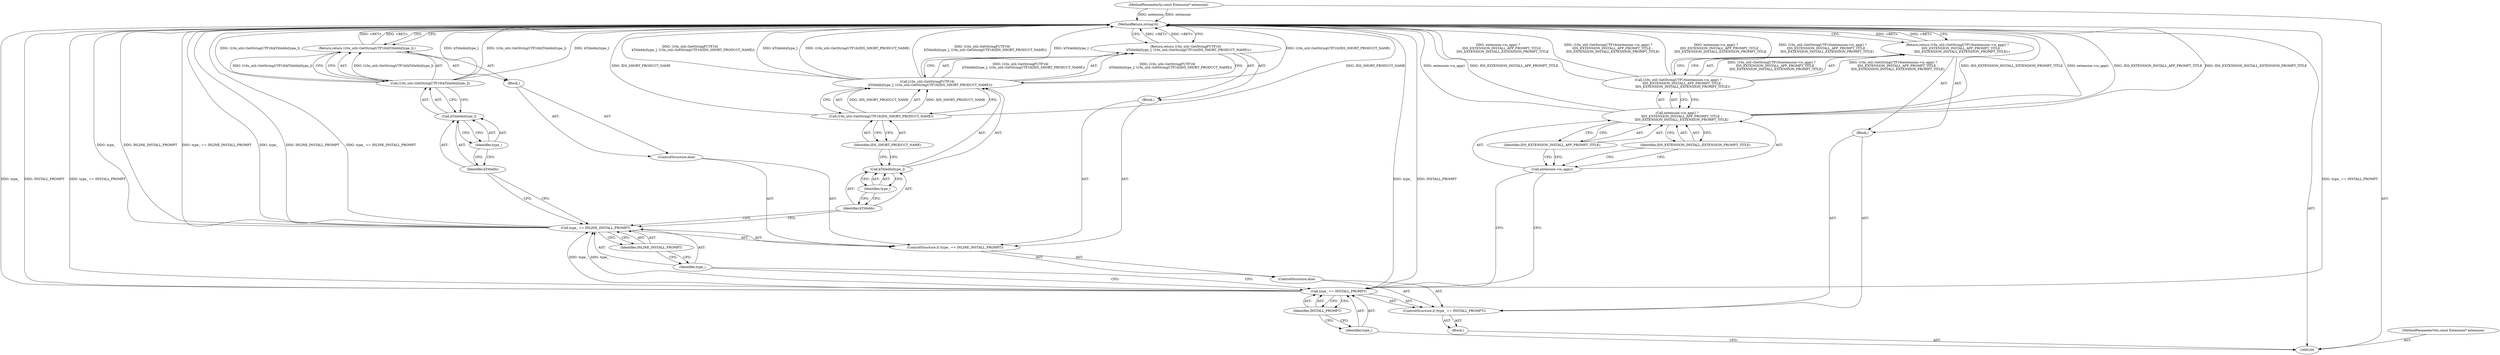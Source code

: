 digraph "1_Chrome_6b5f83842b5edb5d4bd6684b196b3630c6769731_1" {
"1000134" [label="(MethodReturn,string16)"];
"1000128" [label="(Block,)"];
"1000127" [label="(ControlStructure,else)"];
"1000130" [label="(Call,l10n_util::GetStringUTF16(kTitleIds[type_]))"];
"1000131" [label="(Call,kTitleIds[type_])"];
"1000132" [label="(Identifier,kTitleIds)"];
"1000133" [label="(Identifier,type_)"];
"1000129" [label="(Return,return l10n_util::GetStringUTF16(kTitleIds[type_]);)"];
"1000102" [label="(Block,)"];
"1000101" [label="(MethodParameterIn,const Extension* extension)"];
"1000168" [label="(MethodParameterOut,const Extension* extension)"];
"1000106" [label="(Identifier,INSTALL_PROMPT)"];
"1000103" [label="(ControlStructure,if (type_ == INSTALL_PROMPT))"];
"1000107" [label="(Block,)"];
"1000104" [label="(Call,type_ == INSTALL_PROMPT)"];
"1000105" [label="(Identifier,type_)"];
"1000109" [label="(Call,l10n_util::GetStringUTF16(extension->is_app() ?\n         IDS_EXTENSION_INSTALL_APP_PROMPT_TITLE :\n         IDS_EXTENSION_INSTALL_EXTENSION_PROMPT_TITLE))"];
"1000110" [label="(Call,extension->is_app() ?\n         IDS_EXTENSION_INSTALL_APP_PROMPT_TITLE :\n         IDS_EXTENSION_INSTALL_EXTENSION_PROMPT_TITLE)"];
"1000111" [label="(Call,extension->is_app())"];
"1000108" [label="(Return,return l10n_util::GetStringUTF16(extension->is_app() ?\n         IDS_EXTENSION_INSTALL_APP_PROMPT_TITLE :\n         IDS_EXTENSION_INSTALL_EXTENSION_PROMPT_TITLE);)"];
"1000112" [label="(Identifier,IDS_EXTENSION_INSTALL_APP_PROMPT_TITLE)"];
"1000113" [label="(Identifier,IDS_EXTENSION_INSTALL_EXTENSION_PROMPT_TITLE)"];
"1000116" [label="(Call,type_ == INLINE_INSTALL_PROMPT)"];
"1000117" [label="(Identifier,type_)"];
"1000118" [label="(Identifier,INLINE_INSTALL_PROMPT)"];
"1000114" [label="(ControlStructure,else)"];
"1000119" [label="(Block,)"];
"1000115" [label="(ControlStructure,if (type_ == INLINE_INSTALL_PROMPT))"];
"1000121" [label="(Call,l10n_util::GetStringFUTF16(\n      kTitleIds[type_], l10n_util::GetStringUTF16(IDS_SHORT_PRODUCT_NAME)))"];
"1000120" [label="(Return,return l10n_util::GetStringFUTF16(\n      kTitleIds[type_], l10n_util::GetStringUTF16(IDS_SHORT_PRODUCT_NAME));)"];
"1000124" [label="(Identifier,type_)"];
"1000125" [label="(Call,l10n_util::GetStringUTF16(IDS_SHORT_PRODUCT_NAME))"];
"1000126" [label="(Identifier,IDS_SHORT_PRODUCT_NAME)"];
"1000122" [label="(Call,kTitleIds[type_])"];
"1000123" [label="(Identifier,kTitleIds)"];
"1000134" -> "1000100"  [label="AST: "];
"1000134" -> "1000108"  [label="CFG: "];
"1000134" -> "1000120"  [label="CFG: "];
"1000134" -> "1000129"  [label="CFG: "];
"1000108" -> "1000134"  [label="DDG: <RET>"];
"1000116" -> "1000134"  [label="DDG: type_"];
"1000116" -> "1000134"  [label="DDG: INLINE_INSTALL_PROMPT"];
"1000116" -> "1000134"  [label="DDG: type_ == INLINE_INSTALL_PROMPT"];
"1000121" -> "1000134"  [label="DDG: l10n_util::GetStringUTF16(IDS_SHORT_PRODUCT_NAME)"];
"1000121" -> "1000134"  [label="DDG: l10n_util::GetStringFUTF16(\n      kTitleIds[type_], l10n_util::GetStringUTF16(IDS_SHORT_PRODUCT_NAME))"];
"1000121" -> "1000134"  [label="DDG: kTitleIds[type_]"];
"1000104" -> "1000134"  [label="DDG: type_ == INSTALL_PROMPT"];
"1000104" -> "1000134"  [label="DDG: type_"];
"1000104" -> "1000134"  [label="DDG: INSTALL_PROMPT"];
"1000110" -> "1000134"  [label="DDG: IDS_EXTENSION_INSTALL_APP_PROMPT_TITLE"];
"1000110" -> "1000134"  [label="DDG: IDS_EXTENSION_INSTALL_EXTENSION_PROMPT_TITLE"];
"1000110" -> "1000134"  [label="DDG: extension->is_app()"];
"1000130" -> "1000134"  [label="DDG: kTitleIds[type_]"];
"1000130" -> "1000134"  [label="DDG: l10n_util::GetStringUTF16(kTitleIds[type_])"];
"1000125" -> "1000134"  [label="DDG: IDS_SHORT_PRODUCT_NAME"];
"1000101" -> "1000134"  [label="DDG: extension"];
"1000109" -> "1000134"  [label="DDG: extension->is_app() ?\n         IDS_EXTENSION_INSTALL_APP_PROMPT_TITLE :\n         IDS_EXTENSION_INSTALL_EXTENSION_PROMPT_TITLE"];
"1000109" -> "1000134"  [label="DDG: l10n_util::GetStringUTF16(extension->is_app() ?\n         IDS_EXTENSION_INSTALL_APP_PROMPT_TITLE :\n         IDS_EXTENSION_INSTALL_EXTENSION_PROMPT_TITLE)"];
"1000120" -> "1000134"  [label="DDG: <RET>"];
"1000129" -> "1000134"  [label="DDG: <RET>"];
"1000128" -> "1000127"  [label="AST: "];
"1000129" -> "1000128"  [label="AST: "];
"1000127" -> "1000115"  [label="AST: "];
"1000128" -> "1000127"  [label="AST: "];
"1000130" -> "1000129"  [label="AST: "];
"1000130" -> "1000131"  [label="CFG: "];
"1000131" -> "1000130"  [label="AST: "];
"1000129" -> "1000130"  [label="CFG: "];
"1000130" -> "1000134"  [label="DDG: kTitleIds[type_]"];
"1000130" -> "1000134"  [label="DDG: l10n_util::GetStringUTF16(kTitleIds[type_])"];
"1000130" -> "1000129"  [label="DDG: l10n_util::GetStringUTF16(kTitleIds[type_])"];
"1000131" -> "1000130"  [label="AST: "];
"1000131" -> "1000133"  [label="CFG: "];
"1000132" -> "1000131"  [label="AST: "];
"1000133" -> "1000131"  [label="AST: "];
"1000130" -> "1000131"  [label="CFG: "];
"1000132" -> "1000131"  [label="AST: "];
"1000132" -> "1000116"  [label="CFG: "];
"1000133" -> "1000132"  [label="CFG: "];
"1000133" -> "1000131"  [label="AST: "];
"1000133" -> "1000132"  [label="CFG: "];
"1000131" -> "1000133"  [label="CFG: "];
"1000129" -> "1000128"  [label="AST: "];
"1000129" -> "1000130"  [label="CFG: "];
"1000130" -> "1000129"  [label="AST: "];
"1000134" -> "1000129"  [label="CFG: "];
"1000129" -> "1000134"  [label="DDG: <RET>"];
"1000130" -> "1000129"  [label="DDG: l10n_util::GetStringUTF16(kTitleIds[type_])"];
"1000102" -> "1000100"  [label="AST: "];
"1000103" -> "1000102"  [label="AST: "];
"1000101" -> "1000100"  [label="AST: "];
"1000101" -> "1000134"  [label="DDG: extension"];
"1000168" -> "1000100"  [label="AST: "];
"1000106" -> "1000104"  [label="AST: "];
"1000106" -> "1000105"  [label="CFG: "];
"1000104" -> "1000106"  [label="CFG: "];
"1000103" -> "1000102"  [label="AST: "];
"1000104" -> "1000103"  [label="AST: "];
"1000107" -> "1000103"  [label="AST: "];
"1000114" -> "1000103"  [label="AST: "];
"1000107" -> "1000103"  [label="AST: "];
"1000108" -> "1000107"  [label="AST: "];
"1000104" -> "1000103"  [label="AST: "];
"1000104" -> "1000106"  [label="CFG: "];
"1000105" -> "1000104"  [label="AST: "];
"1000106" -> "1000104"  [label="AST: "];
"1000111" -> "1000104"  [label="CFG: "];
"1000117" -> "1000104"  [label="CFG: "];
"1000104" -> "1000134"  [label="DDG: type_ == INSTALL_PROMPT"];
"1000104" -> "1000134"  [label="DDG: type_"];
"1000104" -> "1000134"  [label="DDG: INSTALL_PROMPT"];
"1000104" -> "1000116"  [label="DDG: type_"];
"1000105" -> "1000104"  [label="AST: "];
"1000105" -> "1000100"  [label="CFG: "];
"1000106" -> "1000105"  [label="CFG: "];
"1000109" -> "1000108"  [label="AST: "];
"1000109" -> "1000110"  [label="CFG: "];
"1000110" -> "1000109"  [label="AST: "];
"1000108" -> "1000109"  [label="CFG: "];
"1000109" -> "1000134"  [label="DDG: extension->is_app() ?\n         IDS_EXTENSION_INSTALL_APP_PROMPT_TITLE :\n         IDS_EXTENSION_INSTALL_EXTENSION_PROMPT_TITLE"];
"1000109" -> "1000134"  [label="DDG: l10n_util::GetStringUTF16(extension->is_app() ?\n         IDS_EXTENSION_INSTALL_APP_PROMPT_TITLE :\n         IDS_EXTENSION_INSTALL_EXTENSION_PROMPT_TITLE)"];
"1000109" -> "1000108"  [label="DDG: l10n_util::GetStringUTF16(extension->is_app() ?\n         IDS_EXTENSION_INSTALL_APP_PROMPT_TITLE :\n         IDS_EXTENSION_INSTALL_EXTENSION_PROMPT_TITLE)"];
"1000110" -> "1000109"  [label="AST: "];
"1000110" -> "1000112"  [label="CFG: "];
"1000110" -> "1000113"  [label="CFG: "];
"1000111" -> "1000110"  [label="AST: "];
"1000112" -> "1000110"  [label="AST: "];
"1000113" -> "1000110"  [label="AST: "];
"1000109" -> "1000110"  [label="CFG: "];
"1000110" -> "1000134"  [label="DDG: IDS_EXTENSION_INSTALL_APP_PROMPT_TITLE"];
"1000110" -> "1000134"  [label="DDG: IDS_EXTENSION_INSTALL_EXTENSION_PROMPT_TITLE"];
"1000110" -> "1000134"  [label="DDG: extension->is_app()"];
"1000111" -> "1000110"  [label="AST: "];
"1000111" -> "1000104"  [label="CFG: "];
"1000112" -> "1000111"  [label="CFG: "];
"1000113" -> "1000111"  [label="CFG: "];
"1000108" -> "1000107"  [label="AST: "];
"1000108" -> "1000109"  [label="CFG: "];
"1000109" -> "1000108"  [label="AST: "];
"1000134" -> "1000108"  [label="CFG: "];
"1000108" -> "1000134"  [label="DDG: <RET>"];
"1000109" -> "1000108"  [label="DDG: l10n_util::GetStringUTF16(extension->is_app() ?\n         IDS_EXTENSION_INSTALL_APP_PROMPT_TITLE :\n         IDS_EXTENSION_INSTALL_EXTENSION_PROMPT_TITLE)"];
"1000112" -> "1000110"  [label="AST: "];
"1000112" -> "1000111"  [label="CFG: "];
"1000110" -> "1000112"  [label="CFG: "];
"1000113" -> "1000110"  [label="AST: "];
"1000113" -> "1000111"  [label="CFG: "];
"1000110" -> "1000113"  [label="CFG: "];
"1000116" -> "1000115"  [label="AST: "];
"1000116" -> "1000118"  [label="CFG: "];
"1000117" -> "1000116"  [label="AST: "];
"1000118" -> "1000116"  [label="AST: "];
"1000123" -> "1000116"  [label="CFG: "];
"1000132" -> "1000116"  [label="CFG: "];
"1000116" -> "1000134"  [label="DDG: type_"];
"1000116" -> "1000134"  [label="DDG: INLINE_INSTALL_PROMPT"];
"1000116" -> "1000134"  [label="DDG: type_ == INLINE_INSTALL_PROMPT"];
"1000104" -> "1000116"  [label="DDG: type_"];
"1000117" -> "1000116"  [label="AST: "];
"1000117" -> "1000104"  [label="CFG: "];
"1000118" -> "1000117"  [label="CFG: "];
"1000118" -> "1000116"  [label="AST: "];
"1000118" -> "1000117"  [label="CFG: "];
"1000116" -> "1000118"  [label="CFG: "];
"1000114" -> "1000103"  [label="AST: "];
"1000115" -> "1000114"  [label="AST: "];
"1000119" -> "1000115"  [label="AST: "];
"1000120" -> "1000119"  [label="AST: "];
"1000115" -> "1000114"  [label="AST: "];
"1000116" -> "1000115"  [label="AST: "];
"1000119" -> "1000115"  [label="AST: "];
"1000127" -> "1000115"  [label="AST: "];
"1000121" -> "1000120"  [label="AST: "];
"1000121" -> "1000125"  [label="CFG: "];
"1000122" -> "1000121"  [label="AST: "];
"1000125" -> "1000121"  [label="AST: "];
"1000120" -> "1000121"  [label="CFG: "];
"1000121" -> "1000134"  [label="DDG: l10n_util::GetStringUTF16(IDS_SHORT_PRODUCT_NAME)"];
"1000121" -> "1000134"  [label="DDG: l10n_util::GetStringFUTF16(\n      kTitleIds[type_], l10n_util::GetStringUTF16(IDS_SHORT_PRODUCT_NAME))"];
"1000121" -> "1000134"  [label="DDG: kTitleIds[type_]"];
"1000121" -> "1000120"  [label="DDG: l10n_util::GetStringFUTF16(\n      kTitleIds[type_], l10n_util::GetStringUTF16(IDS_SHORT_PRODUCT_NAME))"];
"1000125" -> "1000121"  [label="DDG: IDS_SHORT_PRODUCT_NAME"];
"1000120" -> "1000119"  [label="AST: "];
"1000120" -> "1000121"  [label="CFG: "];
"1000121" -> "1000120"  [label="AST: "];
"1000134" -> "1000120"  [label="CFG: "];
"1000120" -> "1000134"  [label="DDG: <RET>"];
"1000121" -> "1000120"  [label="DDG: l10n_util::GetStringFUTF16(\n      kTitleIds[type_], l10n_util::GetStringUTF16(IDS_SHORT_PRODUCT_NAME))"];
"1000124" -> "1000122"  [label="AST: "];
"1000124" -> "1000123"  [label="CFG: "];
"1000122" -> "1000124"  [label="CFG: "];
"1000125" -> "1000121"  [label="AST: "];
"1000125" -> "1000126"  [label="CFG: "];
"1000126" -> "1000125"  [label="AST: "];
"1000121" -> "1000125"  [label="CFG: "];
"1000125" -> "1000134"  [label="DDG: IDS_SHORT_PRODUCT_NAME"];
"1000125" -> "1000121"  [label="DDG: IDS_SHORT_PRODUCT_NAME"];
"1000126" -> "1000125"  [label="AST: "];
"1000126" -> "1000122"  [label="CFG: "];
"1000125" -> "1000126"  [label="CFG: "];
"1000122" -> "1000121"  [label="AST: "];
"1000122" -> "1000124"  [label="CFG: "];
"1000123" -> "1000122"  [label="AST: "];
"1000124" -> "1000122"  [label="AST: "];
"1000126" -> "1000122"  [label="CFG: "];
"1000123" -> "1000122"  [label="AST: "];
"1000123" -> "1000116"  [label="CFG: "];
"1000124" -> "1000123"  [label="CFG: "];
}

